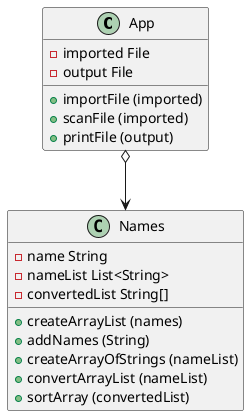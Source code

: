 @startuml
'https://plantuml.com/sequence-diagram

class App {
    - imported File
    - output File
    + importFile (imported)
    + scanFile (imported)
    + printFile (output)
}

class Names {
    - name String
    - nameList List<String>
    - convertedList String[]
    + createArrayList (names)
    + addNames (String)
    + createArrayOfStrings (nameList)
    + convertArrayList (nameList)
    + sortArray (convertedList)
}

App o--> Names
@enduml